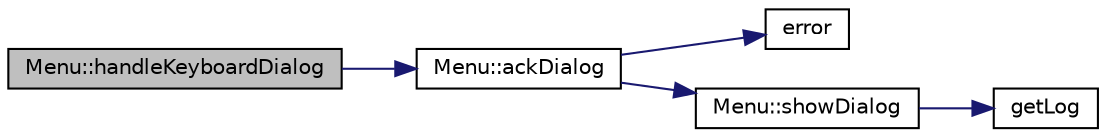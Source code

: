 digraph "Menu::handleKeyboardDialog"
{
 // INTERACTIVE_SVG=YES
  edge [fontname="Helvetica",fontsize="10",labelfontname="Helvetica",labelfontsize="10"];
  node [fontname="Helvetica",fontsize="10",shape=record];
  rankdir="LR";
  Node1 [label="Menu::handleKeyboardDialog",height=0.2,width=0.4,color="black", fillcolor="grey75", style="filled" fontcolor="black"];
  Node1 -> Node2 [color="midnightblue",fontsize="10",style="solid",fontname="Helvetica"];
  Node2 [label="Menu::ackDialog",height=0.2,width=0.4,color="black", fillcolor="white", style="filled",URL="$class_menu.html#a725661fe07066ddca9aced3c2152cb2b"];
  Node2 -> Node3 [color="midnightblue",fontsize="10",style="solid",fontname="Helvetica"];
  Node3 [label="error",height=0.2,width=0.4,color="black", fillcolor="white", style="filled",URL="$commander_8c.html#a9a17d0c19f2fb4ee55752f4b6840331e"];
  Node2 -> Node4 [color="midnightblue",fontsize="10",style="solid",fontname="Helvetica"];
  Node4 [label="Menu::showDialog",height=0.2,width=0.4,color="black", fillcolor="white", style="filled",URL="$class_menu.html#a1c027bb58ac2164c6003a122e598c020"];
  Node4 -> Node5 [color="midnightblue",fontsize="10",style="solid",fontname="Helvetica"];
  Node5 [label="getLog",height=0.2,width=0.4,color="black", fillcolor="white", style="filled",URL="$_log_8h.html#aa2f604b13755d77658307017af86624a"];
}
